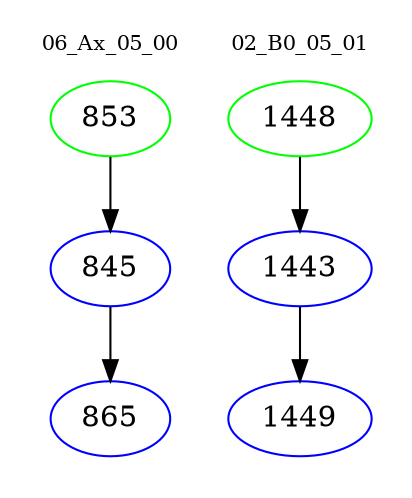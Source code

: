 digraph{
subgraph cluster_0 {
color = white
label = "06_Ax_05_00";
fontsize=10;
T0_853 [label="853", color="green"]
T0_853 -> T0_845 [color="black"]
T0_845 [label="845", color="blue"]
T0_845 -> T0_865 [color="black"]
T0_865 [label="865", color="blue"]
}
subgraph cluster_1 {
color = white
label = "02_B0_05_01";
fontsize=10;
T1_1448 [label="1448", color="green"]
T1_1448 -> T1_1443 [color="black"]
T1_1443 [label="1443", color="blue"]
T1_1443 -> T1_1449 [color="black"]
T1_1449 [label="1449", color="blue"]
}
}

